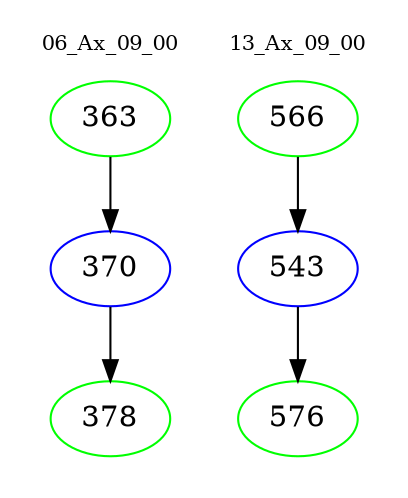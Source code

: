 digraph{
subgraph cluster_0 {
color = white
label = "06_Ax_09_00";
fontsize=10;
T0_363 [label="363", color="green"]
T0_363 -> T0_370 [color="black"]
T0_370 [label="370", color="blue"]
T0_370 -> T0_378 [color="black"]
T0_378 [label="378", color="green"]
}
subgraph cluster_1 {
color = white
label = "13_Ax_09_00";
fontsize=10;
T1_566 [label="566", color="green"]
T1_566 -> T1_543 [color="black"]
T1_543 [label="543", color="blue"]
T1_543 -> T1_576 [color="black"]
T1_576 [label="576", color="green"]
}
}
